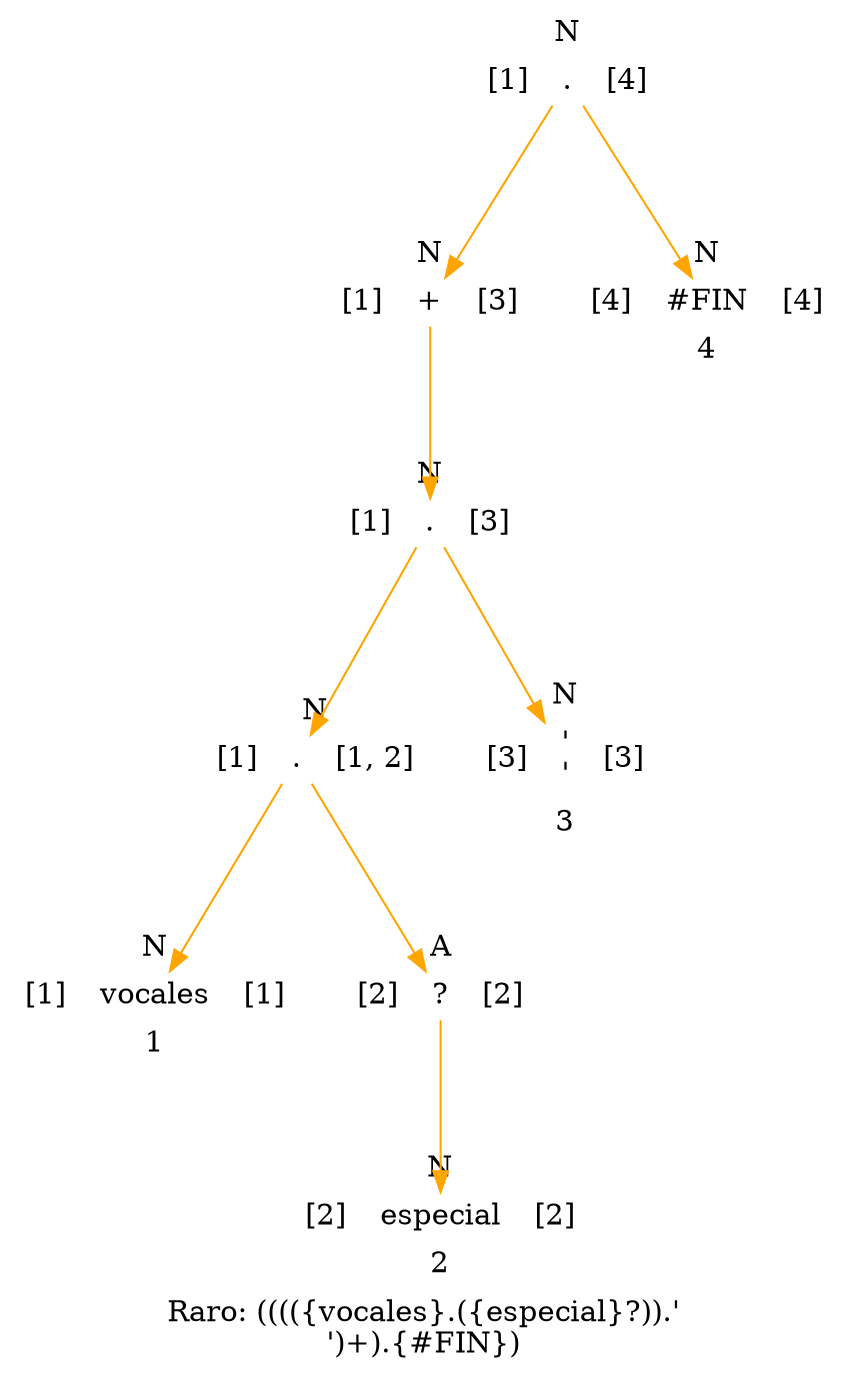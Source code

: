 digraph structs {
    node [shape=record];
    label = "Raro: (((({vocales}.({especial}?)).'\n')+).{#FIN})";
    Nodo9 [label="{ N |{[1]|<here> . |[4]}| }" color="white"];
    Nodo7 [label="{ N |{[1]|<here> + |[3]}| }" color="white"];
    Nodo6 [label="{ N |{[1]|<here> . |[3]}| }" color="white"];
    Nodo4 [label="{ N |{[1]|<here> . |[1, 2]}| }" color="white"];
    Nodo1 [label="{ N |{[1]|<here> vocales |[1]}| 1}" color="white"];
    Nodo3 [label="{ A |{[2]|<here> ? |[2]}| }" color="white"];
    Nodo2 [label="{ N |{[2]|<here> especial |[2]}| 2}" color="white"];
    Nodo5 [label="{ N |{[3]|<here> '\n' |[3]}| 3}" color="white"];
    Nodo8 [label="{ N |{[4]|<here> #FIN |[4]}| 4}" color="white"];
    Nodo9:here -> Nodo7:here [color="orange"];
    Nodo9:here -> Nodo8:here [color="orange"];
    Nodo7:here -> Nodo6:here [color="orange"];
    Nodo6:here -> Nodo4:here [color="orange"];
    Nodo6:here -> Nodo5:here [color="orange"];
    Nodo4:here -> Nodo1:here [color="orange"];
    Nodo4:here -> Nodo3:here [color="orange"];
    Nodo3:here -> Nodo2:here [color="orange"];
}